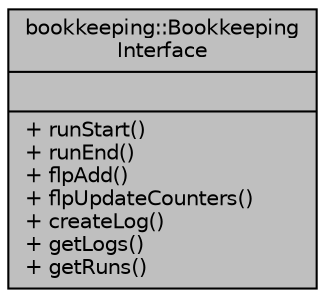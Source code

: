 digraph "bookkeeping::BookkeepingInterface"
{
 // INTERACTIVE_SVG=YES
 // LATEX_PDF_SIZE
  bgcolor="transparent";
  edge [fontname="Helvetica",fontsize="10",labelfontname="Helvetica",labelfontsize="10"];
  node [fontname="Helvetica",fontsize="10",shape=record];
  Node1 [label="{bookkeeping::Bookkeeping\lInterface\n||+ runStart()\l+ runEnd()\l+ flpAdd()\l+ flpUpdateCounters()\l+ createLog()\l+ getLogs()\l+ getRuns()\l}",height=0.2,width=0.4,color="black", fillcolor="grey75", style="filled", fontcolor="black",tooltip=" "];
}
